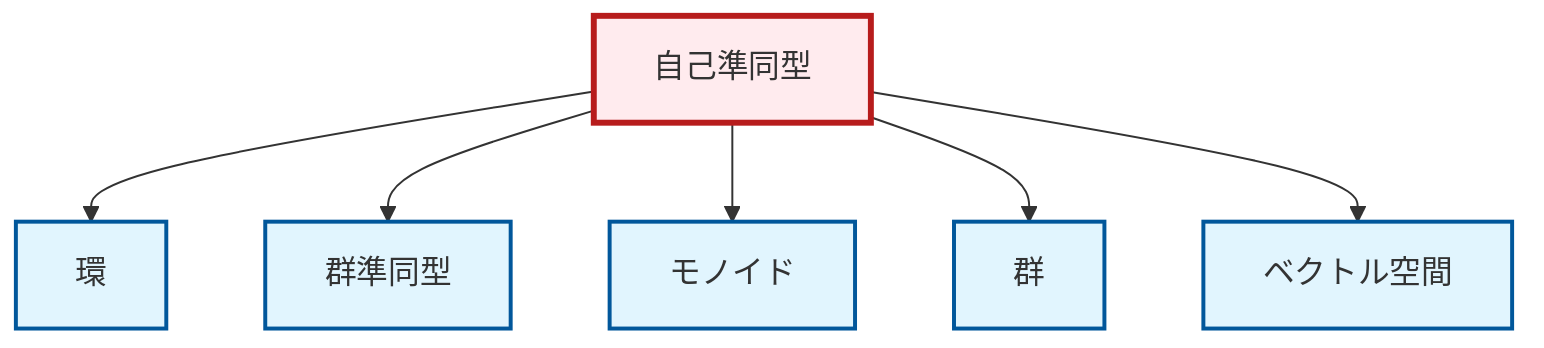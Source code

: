 graph TD
    classDef definition fill:#e1f5fe,stroke:#01579b,stroke-width:2px
    classDef theorem fill:#f3e5f5,stroke:#4a148c,stroke-width:2px
    classDef axiom fill:#fff3e0,stroke:#e65100,stroke-width:2px
    classDef example fill:#e8f5e9,stroke:#1b5e20,stroke-width:2px
    classDef current fill:#ffebee,stroke:#b71c1c,stroke-width:3px
    def-vector-space["ベクトル空間"]:::definition
    def-ring["環"]:::definition
    def-monoid["モノイド"]:::definition
    def-group["群"]:::definition
    def-homomorphism["群準同型"]:::definition
    def-endomorphism["自己準同型"]:::definition
    def-endomorphism --> def-ring
    def-endomorphism --> def-homomorphism
    def-endomorphism --> def-monoid
    def-endomorphism --> def-group
    def-endomorphism --> def-vector-space
    class def-endomorphism current